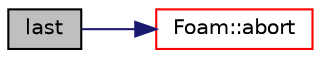 digraph "last"
{
  bgcolor="transparent";
  edge [fontname="Helvetica",fontsize="10",labelfontname="Helvetica",labelfontsize="10"];
  node [fontname="Helvetica",fontsize="10",shape=record];
  rankdir="LR";
  Node112 [label="last",height=0.2,width=0.4,color="black", fillcolor="grey75", style="filled", fontcolor="black"];
  Node112 -> Node113 [color="midnightblue",fontsize="10",style="solid",fontname="Helvetica"];
  Node113 [label="Foam::abort",height=0.2,width=0.4,color="red",URL="$a21851.html#a447107a607d03e417307c203fa5fb44b"];
}

